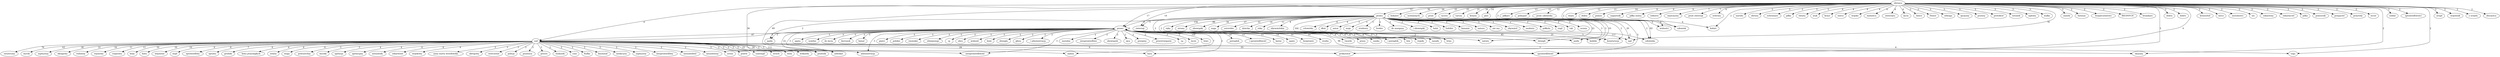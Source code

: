 // My Graph
digraph {
	lewo
		prawo -> lewo [label=164 len=0.609756097561]
	"sąd"
		prawo -> "sąd" [label=111 len=0.900900900901]
	"sprawiedliwość"
		prawo -> "sprawiedliwość" [label=96 len=1.04166666667]
	jazdy
		prawo -> jazdy [label=45 len=2.22222222222]
	prawnik
		prawo -> prawnik [label=22 len=4.54545454545]
	kodeks
		prawo -> kodeks [label=21 len=4.7619047619]
	"porządek"
		prawo -> "porządek" [label=19 len=5.26315789474]
	"i sprawiedliwość"
		prawo -> "i sprawiedliwość" [label=15 len=6.66666666667]
	karne
		prawo -> karne [label=15 len=6.66666666667]
	agaty
		prawo -> agaty [label=14 len=7.14285714286]
	bezprawie
		prawo -> bezprawie [label=10 len=10.0]
	studia
		prawo -> studia [label=10 len=10.0]
	"sędzia"
		prawo -> "sędzia" [label=7 len=14.2857142857]
	twarde
		prawo -> twarde [label=7 len=14.2857142857]
	pracy
		prawo -> pracy [label=6 len=16.6666666667]
	adwokat
		prawo -> adwokat [label=5 len=20.0]
	"człowieka"
		prawo -> "człowieka" [label=5 len=20.0]
	konstytucja
		prawo -> konstytucja [label=5 len=20.0]
	nauka
		prawo -> nauka [label=5 len=20.0]
	sad
		prawo -> sad [label=5 len=20.0]
	"i porządek"
		prawo -> "i porządek" [label=4 len=25.0]
	lew
		prawo -> lew [label=4 len=25.0]
	zasady
		prawo -> zasady [label=4 len=25.0]
	administracja
		prawo -> administracja [label=3 len=33.3333333333]
	agata
		prawo -> agata [label=3 len=33.3333333333]
	cywilne
		prawo -> cywilne [label=3 len=33.3333333333]
	"do życia"
		prawo -> "do życia" [label=3 len=33.3333333333]
	kierunek
		prawo -> kierunek [label=3 len=33.3333333333]
	lewa
		prawo -> lewa [label=3 len=33.3333333333]
	"łamać"
		prawo -> "łamać" [label=3 len=33.3333333333]
	natury
		prawo -> natury [label=3 len=33.3333333333]
	"niesprawiedliwość"
		prawo -> "niesprawiedliwość" [label=3 len=33.3333333333]
	"pięści"
		prawo -> "pięści" [label=3 len=33.3333333333]
	polskie
		prawo -> polskie [label=3 len=33.3333333333]
	rzymskie
		prawo -> rzymskie [label=3 len=33.3333333333]
	silniejszego
		prawo -> silniejszego [label=3 len=33.3333333333]
	uj
		prawo -> uj [label=3 len=33.3333333333]
	ulicy
		prawo -> ulicy [label=3 len=33.3333333333]
	"wolność"
		prawo -> "wolność" [label=3 len=33.3333333333]
	"boże"
		prawo -> "boże" [label=2 len=50.0]
	"dżungla"
		prawo -> "dżungla" [label=2 len=50.0]
	"dżungli"
		prawo -> "dżungli" [label=2 len=50.0]
	"głosu"
		prawo -> "głosu" [label=2 len=50.0]
	"i administracja"
		prawo -> "i administracja" [label=2 len=50.0]
	jazda
		prawo -> jazda [label=2 len=50.0]
	kara
		prawo -> kara [label=2 len=50.0]
	moralne
		prawo -> moralne [label=2 len=50.0]
	niesprawiedliwe
		prawo -> niesprawiedliwe [label=2 len=50.0]
	"obowiązek"
		prawo -> "obowiązek" [label=2 len=50.0]
	ojca
		prawo -> ojca [label=2 len=50.0]
	prawo
		prawo -> prawo [label=2 len=50.0]
	przepisy
		prawo -> przepisy [label=2 len=50.0]
	przestrzeganie
		prawo -> przestrzeganie [label=2 len=50.0]
	"reguły"
		prawo -> "reguły" [label=2 len=50.0]
	"są"
		prawo -> "są" [label=2 len=50.0]
	"życie"
		prawo -> "życie" [label=2 len=50.0]
	adwokat
		obronca -> adwokat [label=89 len=1.12359550562]
	"sąd"
		obronca -> "sąd" [label=78 len=1.28205128205]
	bohater
		obronca -> bohater [label=36 len=2.77777777778]
	prawnik
		obronca -> prawnik [label=36 len=2.77777777778]
	"uciśnionych"
		obronca -> "uciśnionych" [label=26 len=3.84615384615]
	praw
		obronca -> praw [label=25 len=4.0]
	rycerz
		obronca -> rycerz [label=25 len=4.0]
	tarcza
		obronca -> tarcza [label=21 len=4.7619047619]
	"krzyża"
		obronca -> "krzyża" [label=20 len=5.0]
	prawo
		obronca -> prawo [label=17 len=5.88235294118]
	pies
		obronca -> pies [label=14 len=7.14285714286]
	"zwierząt"
		obronca -> "zwierząt" [label=14 len=7.14285714286]
	"piłkarz"
		obronca -> "piłkarz" [label=13 len=7.69230769231]
	policjant
		obronca -> policjant [label=12 len=8.33333333333]
	"praw człowieka"
		obronca -> "praw człowieka" [label=12 len=8.33333333333]
	prawa
		obronca -> prawa [label=12 len=8.33333333333]
	wiary
		obronca -> wiary [label=12 len=8.33333333333]
	dobry
		obronca -> dobry [label=11 len=9.09090909091]
	pomoc
		obronca -> pomoc [label=10 len=10.0]
	napastnik
		obronca -> napastnik [label=9 len=11.1111111111]
	"piłka nożna"
		obronca -> "piłka nożna" [label=9 len=11.1111111111]
	"żołnierz"
		obronca -> "żołnierz" [label=9 len=11.1111111111]
	"mężczyzna"
		obronca -> "mężczyzna" [label=7 len=14.2857142857]
	"praw zwierząt"
		obronca -> "praw zwierząt" [label=7 len=14.2857142857]
	ochrona
		obronca -> ochrona [label=6 len=16.6666666667]
	prokurator
		obronca -> prokurator [label=6 len=16.6666666667]
	narodu
		obronca -> narodu [label=5 len=20.0]
	obrona
		obronca -> obrona [label=5 len=20.0]
	ochroniarz
		obronca -> ochroniarz [label=5 len=20.0]
	"piłka"
		obronca -> "piłka" [label=5 len=20.0]
	"sprawiedliwość"
		obronca -> "sprawiedliwość" [label=5 len=20.0]
	"świata"
		obronca -> "świata" [label=5 len=20.0]
	atak
		obronca -> atak [label=4 len=25.0]
	"krzyż"
		obronca -> "krzyż" [label=4 len=25.0]
	miecz
		obronca -> miecz [label=4 len=25.0]
	sad
		obronca -> sad [label=4 len=25.0]
	wojsko
		obronca -> wojsko [label=4 len=25.0]
	wybawca
		obronca -> wybawca [label=4 len=25.0]
	"zwierzęta"
		obronca -> "zwierzęta" [label=4 len=25.0]
	"życia"
		obronca -> "życia" [label=4 len=25.0]
	dzieci
		obronca -> dzieci [label=3 len=33.3333333333]
	Honor
		obronca -> Honor [label=3 len=33.3333333333]
	odwaga
		obronca -> odwaga [label=3 len=33.3333333333]
	ojczyzny
		obronca -> ojczyzny [label=3 len=33.3333333333]
	prawny
		obronca -> prawny [label=3 len=33.3333333333]
	protektor
		obronca -> protektor [label=3 len=33.3333333333]
	ratunek
		obronca -> ratunek [label=3 len=33.3333333333]
	"sądowy"
		obronca -> "sądowy" [label=3 len=33.3333333333]
	walka
		obronca -> walka [label=3 len=33.3333333333]
	"wolności"
		obronca -> "wolności" [label=3 len=33.3333333333]
	zamek
		obronca -> zamek [label=3 len=33.3333333333]
	batman
		obronca -> batman [label=2 len=50.0]
	"bezpieczeństwo"
		obronca -> "bezpieczeństwo" [label=2 len=50.0]
	BIEDNYCH
		obronca -> BIEDNYCH [label=2 len=50.0]
	bramkarz
		obronca -> bramkarz [label=2 len=50.0]
	"człowiek"
		obronca -> "człowiek" [label=2 len=50.0]
	dobra
		obronca -> dobra [label=2 len=50.0]
	dobro
		obronca -> dobro [label=2 len=50.0]
	kobiet
		obronca -> kobiet [label=2 len=50.0]
	krasnolud
		obronca -> krasnolud [label=2 len=50.0]
	mecz
		obronca -> mecz [label=2 len=50.0]
	"moralności"
		obronca -> "moralności" [label=2 len=50.0]
	nic
		obronca -> nic [label=2 len=50.0]
	"oskarżony"
		obronca -> "oskarżony" [label=2 len=50.0]
	"oskarżyciel"
		obronca -> "oskarżyciel" [label=2 len=50.0]
	pilka
		obronca -> pilka [label=2 len=50.0]
	pomocnik
		obronca -> pomocnik [label=2 len=50.0]
	przyjaciel
		obronca -> przyjaciel [label=2 len=50.0]
	przyrody
		obronca -> przyrody [label=2 len=50.0]
	"ryceż"
		obronca -> "ryceż" [label=2 len=50.0]
	skazany
		obronca -> skazany [label=2 len=50.0]
	soldat
		obronca -> soldat [label=2 len=50.0]
	"sprawiedliwości"
		obronca -> "sprawiedliwości" [label=2 len=50.0]
	toga
		obronca -> toga [label=2 len=50.0]
	"urząd"
		obronca -> "urząd" [label=2 len=50.0]
	wojownik
		obronca -> wojownik [label=2 len=50.0]
	"z urzędu"
		obronca -> "z urzędu" [label=2 len=50.0]
	"złoczyńca"
		obronca -> "złoczyńca" [label=2 len=50.0]
	"sędzia"
		sad -> "sędzia" [label=112 len=0.892857142857]
	prawo
		sad -> prawo [label=87 len=1.14942528736]
	ostateczny
		sad -> ostateczny [label=76 len=1.31578947368]
	wyrok
		sad -> wyrok [label=63 len=1.5873015873]
	"sprawiedliwość"
		sad -> "sprawiedliwość" [label=55 len=1.81818181818]
	"najwyższy"
		sad -> "najwyższy" [label=30 len=3.33333333333]
	adwokat
		sad -> adwokat [label=24 len=4.16666666667]
	kara
		sad -> kara [label=24 len=4.16666666667]
	prawnik
		sad -> prawnik [label=23 len=4.34782608696]
	"okręgowy"
		sad -> "okręgowy" [label=21 len=4.7619047619]
	rodzinny
		sad -> rodzinny [label=16 len=6.25]
	rejonowy
		sad -> rejonowy [label=11 len=9.09090909091]
	rozprawa
		sad -> rozprawa [label=11 len=9.09090909091]
	"boży"
		sad -> "boży" [label=10 len=10.0]
	"ława"
		sad -> "ława" [label=10 len=10.0]
	"więzienie"
		sad -> "więzienie" [label=10 len=10.0]
	"osąd"
		sad -> "osąd" [label=9 len=11.1111111111]
	prokurator
		sad -> prokurator [label=9 len=11.1111111111]
	sprawiedliwy
		sad -> sprawiedliwy [label=8 len=12.5]
	sprawa
		sad -> sprawa [label=7 len=14.2857142857]
	grodzki
		sad -> grodzki [label=6 len=16.6666666667]
	"ława przysięgłych"
		sad -> "ława przysięgłych" [label=6 len=16.6666666667]
	sedzia
		sad -> sedzia [label=6 len=16.6666666667]
	waga
		sad -> waga [label=6 len=16.6666666667]
	"niesprawiedliwość"
		sad -> "niesprawiedliwość" [label=5 len=20.0]
	powszechny
		sad -> powszechny [label=5 len=20.0]
	wysoki
		sad -> wysoki [label=5 len=20.0]
	apelacja
		sad -> apelacja [label=4 len=25.0]
	apelacyjny
		sad -> apelacyjny [label=4 len=25.0]
	"niezawisły"
		sad -> "niezawisły" [label=4 len=25.0]
	"oskarżenie"
		sad -> "oskarżenie" [label=4 len=25.0]
	toga
		sad -> toga [label=4 len=25.0]
	wojskowy
		sad -> wojskowy [label=4 len=25.0]
	"anna maria wesołowska"
		sad -> "anna maria wesołowska" [label=3 len=33.3333333333]
	okregowy
		sad -> okregowy [label=3 len=33.3333333333]
	orzeczenie
		sad -> orzeczenie [label=3 len=33.3333333333]
	policja
		sad -> policja [label=3 len=33.3333333333]
	prawnicy
		sad -> prawnicy [label=3 len=33.3333333333]
	proces
		sad -> proces [label=3 len=33.3333333333]
	skazany
		sad -> skazany [label=3 len=33.3333333333]
	administracja
		sad -> administracja [label=2 len=50.0]
	budynek
		sad -> budynek [label=2 len=50.0]
	czas
		sad -> czas [label=2 len=50.0]
	Kafka
		sad -> Kafka [label=2 len=50.0]
	"kryminał"
		sad -> "kryminał" [label=2 len=50.0]
	medycyna
		sad -> medycyna [label=2 len=50.0]
	najwyzszy
		sad -> najwyzszy [label=2 len=50.0]
	niesprawiedliwy
		sad -> niesprawiedliwy [label=2 len=50.0]
	"niezawisłość"
		sad -> "niezawisłość" [label=2 len=50.0]
	niezawistny
		sad -> niezawistny [label=2 len=50.0]
	ocena
		sad -> ocena [label=2 len=50.0]
	pozew
		sad -> pozew [label=2 len=50.0]
	"samosąd"
		sad -> "samosąd" [label=2 len=50.0]
	strach
		sad -> strach [label=2 len=50.0]
	wina
		sad -> wina [label=2 len=50.0]
	wokanda
		sad -> wokanda [label=2 len=50.0]
	lewa
		prawa -> lewa [label=164 len=0.609756097561]
	"ręka"
		prawa -> "ręka" [label=156 len=0.641025641026]
	strona
		prawa -> strona [label=88 len=1.13636363636]
	"człowieka"
		prawa -> "człowieka" [label=82 len=1.21951219512]
	"obowiązki"
		prawa -> "obowiązki" [label=34 len=2.94117647059]
	noga
		prawa -> noga [label=27 len=3.7037037037]
	autorskie
		prawa -> autorskie [label=22 len=4.54545454545]
	natury
		prawa -> natury [label=22 len=4.54545454545]
	"sąd"
		prawa -> "sąd" [label=20 len=5.0]
	dziecka
		prawa -> dziecka [label=14 len=7.14285714286]
	reka
		prawa -> reka [label=11 len=9.09090909091]
	kodeks
		prawa -> kodeks [label=10 len=10.0]
	"człowiek"
		prawa -> "człowiek" [label=8 len=12.5]
	obywatelskie
		prawa -> obywatelskie [label=8 len=12.5]
	czlowieka
		prawa -> czlowieka [label=6 len=16.6666666667]
	kobiet
		prawa -> kobiet [label=6 len=16.6666666667]
	jazdy
		prawa -> jazdy [label=5 len=20.0]
	"sprawiedliwość"
		prawa -> "sprawiedliwość" [label=5 len=20.0]
	"dłoń"
		prawa -> "dłoń" [label=4 len=25.0]
	prawo
		prawa -> prawo [label=4 len=25.0]
	autor
		prawa -> autor [label=3 len=33.3333333333]
	"dżungli"
		prawa -> "dżungli" [label=3 len=33.3333333333]
	moje
		prawa -> moje [label=3 len=33.3333333333]
	studenta
		prawa -> studenta [label=3 len=33.3333333333]
	"zwierząt"
		prawa -> "zwierząt" [label=3 len=33.3333333333]
	boskie
		prawa -> boskie [label=2 len=50.0]
	"człowieka"
		prawa -> "człowieka" [label=2 len=50.0]
	"de morgana"
		prawa -> "de morgana" [label=2 len=50.0]
	"i obowiązki"
		prawa -> "i obowiązki" [label=2 len=50.0]
	jazda
		prawa -> jazda [label=2 len=50.0]
	konstytucja
		prawa -> konstytucja [label=2 len=50.0]
	ludzi
		prawa -> ludzi [label=2 len=50.0]
	ludzkie
		prawa -> ludzkie [label=2 len=50.0]
	"łamanie"
		prawa -> "łamanie" [label=2 len=50.0]
	natura
		prawa -> natura [label=2 len=50.0]
	"nie ma"
		prawa -> "nie ma" [label=2 len=50.0]
	obywatel
		prawa -> obywatel [label=2 len=50.0]
	osobiste
		prawa -> osobiste [label=2 len=50.0]
	"półkula"
		prawa -> "półkula" [label=2 len=50.0]
	"reguły"
		prawa -> "reguły" [label=2 len=50.0]
	"rząd"
		prawa -> "rząd" [label=2 len=50.0]
	tak
		prawa -> tak [label=2 len=50.0]
	ucznia
		prawa -> ucznia [label=2 len=50.0]
	"wolności"
		prawa -> "wolności" [label=2 len=50.0]
	zasady
		prawa -> zasady [label=2 len=50.0]
}